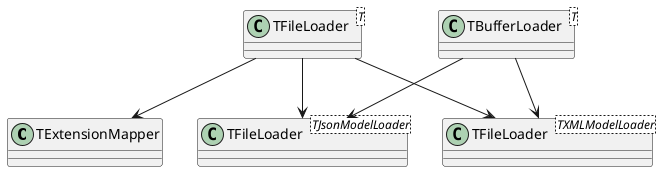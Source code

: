 @startuml loader

class TExtensionMapper

class TFileLoader<T>
class TBufferLoader<T>

class "TFileLoader<TXMLModelLoader>" as ATXMLModelLoader
class "TFileLoader<TJsonModelLoader>" as ATJsonModelLoader

class "TBufferLoader<TXMLModelLoader>" as ATXMLModelLoader
class "TBufferLoader<TJsonModelLoader>" as ATJsonModelLoader

TFileLoader --> TExtensionMapper
TFileLoader --> ATXMLModelLoader
TFileLoader --> ATJsonModelLoader

TBufferLoader --> ATXMLModelLoader
TBufferLoader --> ATJsonModelLoader

@enduml
